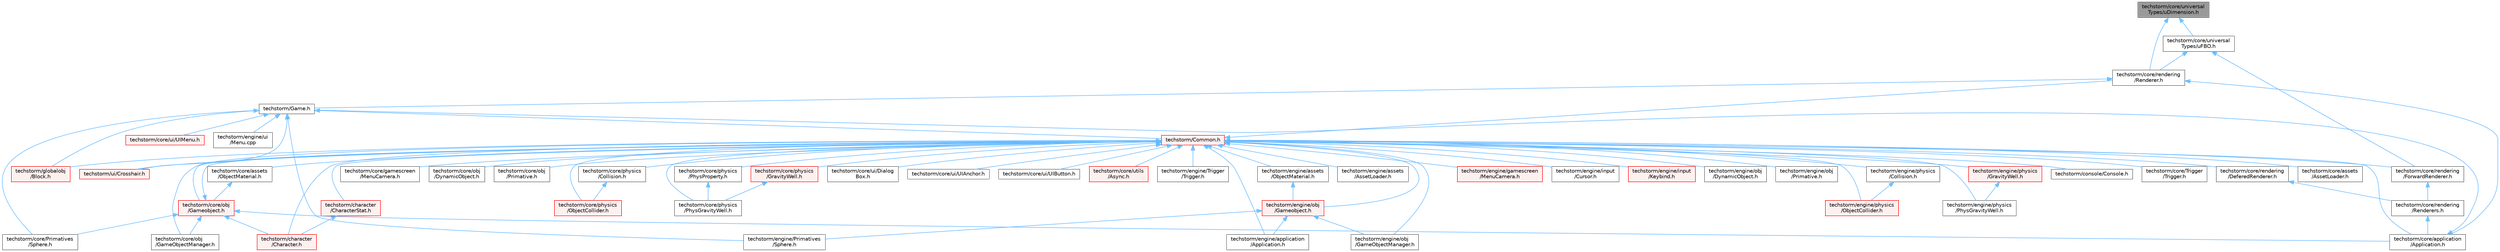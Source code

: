 digraph "techstorm/core/universalTypes/uDimension.h"
{
 // LATEX_PDF_SIZE
  bgcolor="transparent";
  edge [fontname=Helvetica,fontsize=10,labelfontname=Helvetica,labelfontsize=10];
  node [fontname=Helvetica,fontsize=10,shape=box,height=0.2,width=0.4];
  Node1 [id="Node000001",label="techstorm/core/universal\lTypes/uDimension.h",height=0.2,width=0.4,color="gray40", fillcolor="grey60", style="filled", fontcolor="black",tooltip=" "];
  Node1 -> Node2 [id="edge1_Node000001_Node000002",dir="back",color="steelblue1",style="solid",tooltip=" "];
  Node2 [id="Node000002",label="techstorm/core/rendering\l/Renderer.h",height=0.2,width=0.4,color="grey40", fillcolor="white", style="filled",URL="$core_2rendering_2_renderer_8h.html",tooltip=" "];
  Node2 -> Node3 [id="edge2_Node000002_Node000003",dir="back",color="steelblue1",style="solid",tooltip=" "];
  Node3 [id="Node000003",label="techstorm/Game.h",height=0.2,width=0.4,color="grey40", fillcolor="white", style="filled",URL="$_game_8h.html",tooltip=" "];
  Node3 -> Node4 [id="edge3_Node000003_Node000004",dir="back",color="steelblue1",style="solid",tooltip=" "];
  Node4 [id="Node000004",label="techstorm/Common.h",height=0.2,width=0.4,color="red", fillcolor="#FFF0F0", style="filled",URL="$_common_8h.html",tooltip=" "];
  Node4 -> Node5 [id="edge4_Node000004_Node000005",dir="back",color="steelblue1",style="solid",tooltip=" "];
  Node5 [id="Node000005",label="techstorm/character\l/Character.h",height=0.2,width=0.4,color="red", fillcolor="#FFF0F0", style="filled",URL="$_character_8h.html",tooltip=" "];
  Node4 -> Node13 [id="edge5_Node000004_Node000013",dir="back",color="steelblue1",style="solid",tooltip=" "];
  Node13 [id="Node000013",label="techstorm/character\l/CharacterStat.h",height=0.2,width=0.4,color="red", fillcolor="#FFF0F0", style="filled",URL="$_character_stat_8h.html",tooltip=" "];
  Node13 -> Node5 [id="edge6_Node000013_Node000005",dir="back",color="steelblue1",style="solid",tooltip=" "];
  Node4 -> Node16 [id="edge7_Node000004_Node000016",dir="back",color="steelblue1",style="solid",tooltip=" "];
  Node16 [id="Node000016",label="techstorm/console/Console.h",height=0.2,width=0.4,color="grey40", fillcolor="white", style="filled",URL="$_console_8h.html",tooltip=" "];
  Node4 -> Node17 [id="edge8_Node000004_Node000017",dir="back",color="steelblue1",style="solid",tooltip=" "];
  Node17 [id="Node000017",label="techstorm/core/Trigger\l/Trigger.h",height=0.2,width=0.4,color="grey40", fillcolor="white", style="filled",URL="$core_2_trigger_2_trigger_8h.html",tooltip=" "];
  Node4 -> Node8 [id="edge9_Node000004_Node000008",dir="back",color="steelblue1",style="solid",tooltip=" "];
  Node8 [id="Node000008",label="techstorm/core/application\l/Application.h",height=0.2,width=0.4,color="grey40", fillcolor="white", style="filled",URL="$core_2application_2_application_8h.html",tooltip=" "];
  Node8 -> Node3 [id="edge10_Node000008_Node000003",dir="back",color="steelblue1",style="solid",tooltip=" "];
  Node4 -> Node18 [id="edge11_Node000004_Node000018",dir="back",color="steelblue1",style="solid",tooltip=" "];
  Node18 [id="Node000018",label="techstorm/core/assets\l/AssetLoader.h",height=0.2,width=0.4,color="grey40", fillcolor="white", style="filled",URL="$core_2assets_2_asset_loader_8h.html",tooltip=" "];
  Node4 -> Node19 [id="edge12_Node000004_Node000019",dir="back",color="steelblue1",style="solid",tooltip=" "];
  Node19 [id="Node000019",label="techstorm/core/assets\l/ObjectMaterial.h",height=0.2,width=0.4,color="grey40", fillcolor="white", style="filled",URL="$core_2assets_2_object_material_8h.html",tooltip=" "];
  Node19 -> Node20 [id="edge13_Node000019_Node000020",dir="back",color="steelblue1",style="solid",tooltip=" "];
  Node20 [id="Node000020",label="techstorm/core/obj\l/Gameobject.h",height=0.2,width=0.4,color="red", fillcolor="#FFF0F0", style="filled",URL="$core_2obj_2_gameobject_8h.html",tooltip=" "];
  Node20 -> Node4 [id="edge14_Node000020_Node000004",dir="back",color="steelblue1",style="solid",tooltip=" "];
  Node20 -> Node5 [id="edge15_Node000020_Node000005",dir="back",color="steelblue1",style="solid",tooltip=" "];
  Node20 -> Node21 [id="edge16_Node000020_Node000021",dir="back",color="steelblue1",style="solid",tooltip=" "];
  Node21 [id="Node000021",label="techstorm/core/Primatives\l/Sphere.h",height=0.2,width=0.4,color="grey40", fillcolor="white", style="filled",URL="$core_2_primatives_2_sphere_8h.html",tooltip=" "];
  Node20 -> Node8 [id="edge17_Node000020_Node000008",dir="back",color="steelblue1",style="solid",tooltip=" "];
  Node20 -> Node28 [id="edge18_Node000020_Node000028",dir="back",color="steelblue1",style="solid",tooltip=" "];
  Node28 [id="Node000028",label="techstorm/core/obj\l/GameObjectManager.h",height=0.2,width=0.4,color="grey40", fillcolor="white", style="filled",URL="$core_2obj_2_game_object_manager_8h.html",tooltip=" "];
  Node4 -> Node40 [id="edge19_Node000004_Node000040",dir="back",color="steelblue1",style="solid",tooltip=" "];
  Node40 [id="Node000040",label="techstorm/core/gamescreen\l/MenuCamera.h",height=0.2,width=0.4,color="grey40", fillcolor="white", style="filled",URL="$core_2gamescreen_2_menu_camera_8h.html",tooltip=" "];
  Node4 -> Node41 [id="edge20_Node000004_Node000041",dir="back",color="steelblue1",style="solid",tooltip=" "];
  Node41 [id="Node000041",label="techstorm/core/obj\l/DynamicObject.h",height=0.2,width=0.4,color="grey40", fillcolor="white", style="filled",URL="$core_2obj_2_dynamic_object_8h.html",tooltip=" "];
  Node4 -> Node28 [id="edge21_Node000004_Node000028",dir="back",color="steelblue1",style="solid",tooltip=" "];
  Node4 -> Node20 [id="edge22_Node000004_Node000020",dir="back",color="steelblue1",style="solid",tooltip=" "];
  Node4 -> Node42 [id="edge23_Node000004_Node000042",dir="back",color="steelblue1",style="solid",tooltip=" "];
  Node42 [id="Node000042",label="techstorm/core/obj\l/Primative.h",height=0.2,width=0.4,color="grey40", fillcolor="white", style="filled",URL="$core_2obj_2_primative_8h.html",tooltip=" "];
  Node4 -> Node43 [id="edge24_Node000004_Node000043",dir="back",color="steelblue1",style="solid",tooltip=" "];
  Node43 [id="Node000043",label="techstorm/core/physics\l/Collision.h",height=0.2,width=0.4,color="grey40", fillcolor="white", style="filled",URL="$core_2physics_2_collision_8h.html",tooltip=" "];
  Node43 -> Node44 [id="edge25_Node000043_Node000044",dir="back",color="steelblue1",style="solid",tooltip=" "];
  Node44 [id="Node000044",label="techstorm/core/physics\l/ObjectCollider.h",height=0.2,width=0.4,color="red", fillcolor="#FFF0F0", style="filled",URL="$core_2physics_2_object_collider_8h.html",tooltip=" "];
  Node4 -> Node46 [id="edge26_Node000004_Node000046",dir="back",color="steelblue1",style="solid",tooltip=" "];
  Node46 [id="Node000046",label="techstorm/core/physics\l/GravityWell.h",height=0.2,width=0.4,color="red", fillcolor="#FFF0F0", style="filled",URL="$core_2physics_2_gravity_well_8h.html",tooltip=" "];
  Node46 -> Node48 [id="edge27_Node000046_Node000048",dir="back",color="steelblue1",style="solid",tooltip=" "];
  Node48 [id="Node000048",label="techstorm/core/physics\l/PhysGravityWell.h",height=0.2,width=0.4,color="grey40", fillcolor="white", style="filled",URL="$core_2physics_2_phys_gravity_well_8h.html",tooltip=" "];
  Node4 -> Node44 [id="edge28_Node000004_Node000044",dir="back",color="steelblue1",style="solid",tooltip=" "];
  Node4 -> Node48 [id="edge29_Node000004_Node000048",dir="back",color="steelblue1",style="solid",tooltip=" "];
  Node4 -> Node49 [id="edge30_Node000004_Node000049",dir="back",color="steelblue1",style="solid",tooltip=" "];
  Node49 [id="Node000049",label="techstorm/core/physics\l/PhysProperty.h",height=0.2,width=0.4,color="grey40", fillcolor="white", style="filled",URL="$core_2physics_2_phys_property_8h.html",tooltip=" "];
  Node49 -> Node48 [id="edge31_Node000049_Node000048",dir="back",color="steelblue1",style="solid",tooltip=" "];
  Node4 -> Node50 [id="edge32_Node000004_Node000050",dir="back",color="steelblue1",style="solid",tooltip=" "];
  Node50 [id="Node000050",label="techstorm/core/rendering\l/DeferedRenderer.h",height=0.2,width=0.4,color="grey40", fillcolor="white", style="filled",URL="$core_2rendering_2_defered_renderer_8h.html",tooltip=" "];
  Node50 -> Node51 [id="edge33_Node000050_Node000051",dir="back",color="steelblue1",style="solid",tooltip=" "];
  Node51 [id="Node000051",label="techstorm/core/rendering\l/Renderers.h",height=0.2,width=0.4,color="grey40", fillcolor="white", style="filled",URL="$core_2rendering_2_renderers_8h.html",tooltip=" "];
  Node51 -> Node8 [id="edge34_Node000051_Node000008",dir="back",color="steelblue1",style="solid",tooltip=" "];
  Node4 -> Node52 [id="edge35_Node000004_Node000052",dir="back",color="steelblue1",style="solid",tooltip=" "];
  Node52 [id="Node000052",label="techstorm/core/rendering\l/ForwardRenderer.h",height=0.2,width=0.4,color="grey40", fillcolor="white", style="filled",URL="$core_2rendering_2_forward_renderer_8h.html",tooltip=" "];
  Node52 -> Node51 [id="edge36_Node000052_Node000051",dir="back",color="steelblue1",style="solid",tooltip=" "];
  Node4 -> Node2 [id="edge37_Node000004_Node000002",dir="back",color="steelblue1",style="solid",tooltip=" "];
  Node4 -> Node53 [id="edge38_Node000004_Node000053",dir="back",color="steelblue1",style="solid",tooltip=" "];
  Node53 [id="Node000053",label="techstorm/core/ui/Dialog\lBox.h",height=0.2,width=0.4,color="grey40", fillcolor="white", style="filled",URL="$core_2ui_2_dialog_box_8h.html",tooltip=" "];
  Node4 -> Node54 [id="edge39_Node000004_Node000054",dir="back",color="steelblue1",style="solid",tooltip=" "];
  Node54 [id="Node000054",label="techstorm/core/ui/UIAnchor.h",height=0.2,width=0.4,color="grey40", fillcolor="white", style="filled",URL="$core_2ui_2_u_i_anchor_8h.html",tooltip=" "];
  Node4 -> Node55 [id="edge40_Node000004_Node000055",dir="back",color="steelblue1",style="solid",tooltip=" "];
  Node55 [id="Node000055",label="techstorm/core/ui/UIButton.h",height=0.2,width=0.4,color="grey40", fillcolor="white", style="filled",URL="$core_2ui_2_u_i_button_8h.html",tooltip=" "];
  Node4 -> Node56 [id="edge41_Node000004_Node000056",dir="back",color="steelblue1",style="solid",tooltip=" "];
  Node56 [id="Node000056",label="techstorm/core/utils\l/Async.h",height=0.2,width=0.4,color="red", fillcolor="#FFF0F0", style="filled",URL="$core_2utils_2_async_8h.html",tooltip=" "];
  Node4 -> Node58 [id="edge42_Node000004_Node000058",dir="back",color="steelblue1",style="solid",tooltip=" "];
  Node58 [id="Node000058",label="techstorm/engine/Trigger\l/Trigger.h",height=0.2,width=0.4,color="grey40", fillcolor="white", style="filled",URL="$engine_2_trigger_2_trigger_8h.html",tooltip=" "];
  Node4 -> Node10 [id="edge43_Node000004_Node000010",dir="back",color="steelblue1",style="solid",tooltip=" "];
  Node10 [id="Node000010",label="techstorm/engine/application\l/Application.h",height=0.2,width=0.4,color="grey40", fillcolor="white", style="filled",URL="$engine_2application_2_application_8h.html",tooltip=" "];
  Node4 -> Node59 [id="edge44_Node000004_Node000059",dir="back",color="steelblue1",style="solid",tooltip=" "];
  Node59 [id="Node000059",label="techstorm/engine/assets\l/AssetLoader.h",height=0.2,width=0.4,color="grey40", fillcolor="white", style="filled",URL="$engine_2assets_2_asset_loader_8h.html",tooltip=" "];
  Node4 -> Node60 [id="edge45_Node000004_Node000060",dir="back",color="steelblue1",style="solid",tooltip=" "];
  Node60 [id="Node000060",label="techstorm/engine/assets\l/ObjectMaterial.h",height=0.2,width=0.4,color="grey40", fillcolor="white", style="filled",URL="$engine_2assets_2_object_material_8h.html",tooltip=" "];
  Node60 -> Node61 [id="edge46_Node000060_Node000061",dir="back",color="steelblue1",style="solid",tooltip=" "];
  Node61 [id="Node000061",label="techstorm/engine/obj\l/Gameobject.h",height=0.2,width=0.4,color="red", fillcolor="#FFF0F0", style="filled",URL="$engine_2obj_2_gameobject_8h.html",tooltip=" "];
  Node61 -> Node62 [id="edge47_Node000061_Node000062",dir="back",color="steelblue1",style="solid",tooltip=" "];
  Node62 [id="Node000062",label="techstorm/engine/Primatives\l/Sphere.h",height=0.2,width=0.4,color="grey40", fillcolor="white", style="filled",URL="$engine_2_primatives_2_sphere_8h.html",tooltip=" "];
  Node61 -> Node10 [id="edge48_Node000061_Node000010",dir="back",color="steelblue1",style="solid",tooltip=" "];
  Node61 -> Node68 [id="edge49_Node000061_Node000068",dir="back",color="steelblue1",style="solid",tooltip=" "];
  Node68 [id="Node000068",label="techstorm/engine/obj\l/GameObjectManager.h",height=0.2,width=0.4,color="grey40", fillcolor="white", style="filled",URL="$engine_2obj_2_game_object_manager_8h.html",tooltip=" "];
  Node4 -> Node73 [id="edge50_Node000004_Node000073",dir="back",color="steelblue1",style="solid",tooltip=" "];
  Node73 [id="Node000073",label="techstorm/engine/gamescreen\l/MenuCamera.h",height=0.2,width=0.4,color="red", fillcolor="#FFF0F0", style="filled",URL="$engine_2gamescreen_2_menu_camera_8h.html",tooltip=" "];
  Node4 -> Node76 [id="edge51_Node000004_Node000076",dir="back",color="steelblue1",style="solid",tooltip=" "];
  Node76 [id="Node000076",label="techstorm/engine/input\l/Cursor.h",height=0.2,width=0.4,color="grey40", fillcolor="white", style="filled",URL="$engine_2input_2_cursor_8h.html",tooltip=" "];
  Node4 -> Node77 [id="edge52_Node000004_Node000077",dir="back",color="steelblue1",style="solid",tooltip=" "];
  Node77 [id="Node000077",label="techstorm/engine/input\l/Keybind.h",height=0.2,width=0.4,color="red", fillcolor="#FFF0F0", style="filled",URL="$engine_2input_2_keybind_8h.html",tooltip=" "];
  Node4 -> Node79 [id="edge53_Node000004_Node000079",dir="back",color="steelblue1",style="solid",tooltip=" "];
  Node79 [id="Node000079",label="techstorm/engine/obj\l/DynamicObject.h",height=0.2,width=0.4,color="grey40", fillcolor="white", style="filled",URL="$engine_2obj_2_dynamic_object_8h.html",tooltip=" "];
  Node4 -> Node68 [id="edge54_Node000004_Node000068",dir="back",color="steelblue1",style="solid",tooltip=" "];
  Node4 -> Node61 [id="edge55_Node000004_Node000061",dir="back",color="steelblue1",style="solid",tooltip=" "];
  Node4 -> Node80 [id="edge56_Node000004_Node000080",dir="back",color="steelblue1",style="solid",tooltip=" "];
  Node80 [id="Node000080",label="techstorm/engine/obj\l/Primative.h",height=0.2,width=0.4,color="grey40", fillcolor="white", style="filled",URL="$engine_2obj_2_primative_8h.html",tooltip=" "];
  Node4 -> Node81 [id="edge57_Node000004_Node000081",dir="back",color="steelblue1",style="solid",tooltip=" "];
  Node81 [id="Node000081",label="techstorm/engine/physics\l/Collision.h",height=0.2,width=0.4,color="grey40", fillcolor="white", style="filled",URL="$engine_2physics_2_collision_8h.html",tooltip=" "];
  Node81 -> Node82 [id="edge58_Node000081_Node000082",dir="back",color="steelblue1",style="solid",tooltip=" "];
  Node82 [id="Node000082",label="techstorm/engine/physics\l/ObjectCollider.h",height=0.2,width=0.4,color="red", fillcolor="#FFF0F0", style="filled",URL="$engine_2physics_2_object_collider_8h.html",tooltip=" "];
  Node4 -> Node84 [id="edge59_Node000004_Node000084",dir="back",color="steelblue1",style="solid",tooltip=" "];
  Node84 [id="Node000084",label="techstorm/engine/physics\l/GravityWell.h",height=0.2,width=0.4,color="red", fillcolor="#FFF0F0", style="filled",URL="$engine_2physics_2_gravity_well_8h.html",tooltip=" "];
  Node84 -> Node86 [id="edge60_Node000084_Node000086",dir="back",color="steelblue1",style="solid",tooltip=" "];
  Node86 [id="Node000086",label="techstorm/engine/physics\l/PhysGravityWell.h",height=0.2,width=0.4,color="grey40", fillcolor="white", style="filled",URL="$engine_2physics_2_phys_gravity_well_8h.html",tooltip=" "];
  Node4 -> Node82 [id="edge61_Node000004_Node000082",dir="back",color="steelblue1",style="solid",tooltip=" "];
  Node4 -> Node86 [id="edge62_Node000004_Node000086",dir="back",color="steelblue1",style="solid",tooltip=" "];
  Node4 -> Node105 [id="edge63_Node000004_Node000105",dir="back",color="steelblue1",style="solid",tooltip=" "];
  Node105 [id="Node000105",label="techstorm/globalobj\l/Block.h",height=0.2,width=0.4,color="red", fillcolor="#FFF0F0", style="filled",URL="$_block_8h.html",tooltip=" "];
  Node4 -> Node119 [id="edge64_Node000004_Node000119",dir="back",color="steelblue1",style="solid",tooltip=" "];
  Node119 [id="Node000119",label="techstorm/ui/Crosshair.h",height=0.2,width=0.4,color="red", fillcolor="#FFF0F0", style="filled",URL="$_crosshair_8h.html",tooltip=" "];
  Node3 -> Node21 [id="edge65_Node000003_Node000021",dir="back",color="steelblue1",style="solid",tooltip=" "];
  Node3 -> Node121 [id="edge66_Node000003_Node000121",dir="back",color="steelblue1",style="solid",tooltip=" "];
  Node121 [id="Node000121",label="techstorm/core/ui/UIMenu.h",height=0.2,width=0.4,color="red", fillcolor="#FFF0F0", style="filled",URL="$_u_i_menu_8h.html",tooltip=" "];
  Node3 -> Node62 [id="edge67_Node000003_Node000062",dir="back",color="steelblue1",style="solid",tooltip=" "];
  Node3 -> Node75 [id="edge68_Node000003_Node000075",dir="back",color="steelblue1",style="solid",tooltip=" "];
  Node75 [id="Node000075",label="techstorm/engine/ui\l/Menu.cpp",height=0.2,width=0.4,color="grey40", fillcolor="white", style="filled",URL="$_menu_8cpp.html",tooltip=" "];
  Node3 -> Node105 [id="edge69_Node000003_Node000105",dir="back",color="steelblue1",style="solid",tooltip=" "];
  Node3 -> Node119 [id="edge70_Node000003_Node000119",dir="back",color="steelblue1",style="solid",tooltip=" "];
  Node2 -> Node8 [id="edge71_Node000002_Node000008",dir="back",color="steelblue1",style="solid",tooltip=" "];
  Node1 -> Node124 [id="edge72_Node000001_Node000124",dir="back",color="steelblue1",style="solid",tooltip=" "];
  Node124 [id="Node000124",label="techstorm/core/universal\lTypes/uFBO.h",height=0.2,width=0.4,color="grey40", fillcolor="white", style="filled",URL="$u_f_b_o_8h.html",tooltip=" "];
  Node124 -> Node52 [id="edge73_Node000124_Node000052",dir="back",color="steelblue1",style="solid",tooltip=" "];
  Node124 -> Node2 [id="edge74_Node000124_Node000002",dir="back",color="steelblue1",style="solid",tooltip=" "];
}
